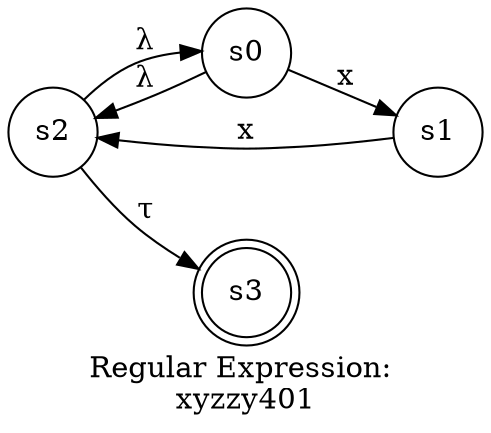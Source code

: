 digraph finite_state_machine {
	label="Regular Expression: \nxyzzy401";
	rankdir=LR;
	size="8,5"
	node [shape = doublecircle]; s3;
	node [shape = circle];
	s0 -> s1 [ label = "x" ];
	s0 -> s2 [ label = "λ" ];
	s1 -> s2 [ label = "x" ];
	s2 -> s0 [ label = "λ" ];
	s2 -> s3 [ label = "τ" ];
}
